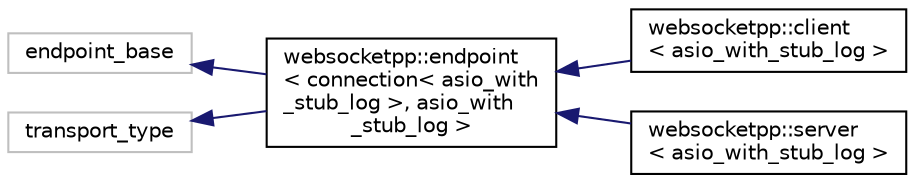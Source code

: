 digraph "Graphical Class Hierarchy"
{
  edge [fontname="Helvetica",fontsize="10",labelfontname="Helvetica",labelfontsize="10"];
  node [fontname="Helvetica",fontsize="10",shape=record];
  rankdir="LR";
  Node2756 [label="endpoint_base",height=0.2,width=0.4,color="grey75", fillcolor="white", style="filled"];
  Node2756 -> Node0 [dir="back",color="midnightblue",fontsize="10",style="solid",fontname="Helvetica"];
  Node0 [label="websocketpp::endpoint\l\< connection\< asio_with\l_stub_log \>, asio_with\l_stub_log \>",height=0.2,width=0.4,color="black", fillcolor="white", style="filled",URL="$classwebsocketpp_1_1endpoint.html"];
  Node0 -> Node1 [dir="back",color="midnightblue",fontsize="10",style="solid",fontname="Helvetica"];
  Node1 [label="websocketpp::client\l\< asio_with_stub_log \>",height=0.2,width=0.4,color="black", fillcolor="white", style="filled",URL="$classwebsocketpp_1_1client.html"];
  Node0 -> Node2 [dir="back",color="midnightblue",fontsize="10",style="solid",fontname="Helvetica"];
  Node2 [label="websocketpp::server\l\< asio_with_stub_log \>",height=0.2,width=0.4,color="black", fillcolor="white", style="filled",URL="$classwebsocketpp_1_1server.html"];
  Node782 [label="transport_type",height=0.2,width=0.4,color="grey75", fillcolor="white", style="filled"];
  Node782 -> Node0 [dir="back",color="midnightblue",fontsize="10",style="solid",fontname="Helvetica"];
}
